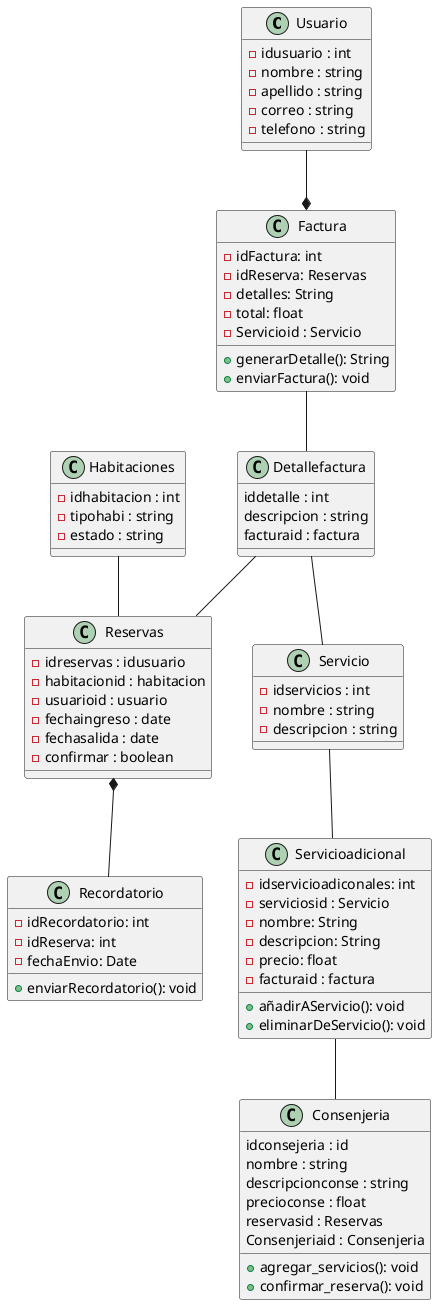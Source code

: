 @startuml Reserva 

class Usuario {
    - idusuario : int
    - nombre : string 
    - apellido : string
    - correo : string 
    - telefono : string
}

class Reservas {
    - idreservas : idusuario
    - habitacionid : habitacion
    - usuarioid : usuario
    - fechaingreso : date
    - fechasalida : date 
    - confirmar : boolean

}

class Habitaciones {
    - idhabitacion : int 
    - tipohabi : string
    - estado : string
}

class Servicioadicional {
  - idservicioadiconales: int
  - serviciosid : Servicio
  - nombre: String
  - descripcion: String
  - precio: float
  - facturaid : factura
  + añadirAServicio(): void
  + eliminarDeServicio(): void
}

class Factura {
  - idFactura: int
  - idReserva: Reservas
  - detalles: String
  - total: float
  - Servicioid : Servicio
  + generarDetalle(): String
  + enviarFactura(): void
}

class Detallefactura {
    iddetalle : int 
    descripcion : string 
    facturaid : factura
}

class Recordatorio {
  - idRecordatorio: int
  - idReserva: int
  - fechaEnvio: Date
  + enviarRecordatorio(): void
}

class Consenjeria {
    idconsejeria : id
    nombre : string
    descripcionconse : string
    precioconse : float
    reservasid : Reservas
    Consenjeriaid : Consenjeria
    + agregar_servicios(): void
    + confirmar_reserva(): void
}

class Servicio {
    - idservicios : int
    - nombre : string 
    - descripcion : string
}

Usuario  --*  Factura 
Detallefactura -- Servicio
Factura -- Detallefactura
Detallefactura -- Reservas
Habitaciones  -- Reservas  
Servicio -- Servicioadicional
Reservas  *--  Recordatorio 
Servicioadicional -- Consenjeria

@enduml